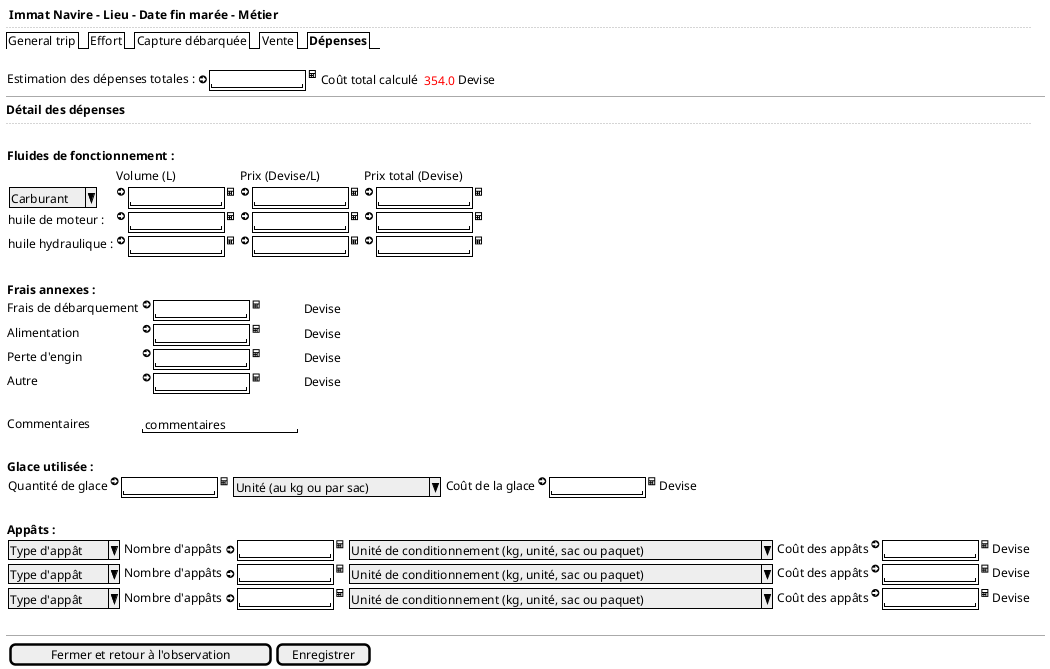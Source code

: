 @startsalt
{
  <b> Immat Navire - Lieu - Date fin marée - Métier
  ..
  {/ General trip | Effort | Capture débarquée | Vente | <b>Dépenses }
  .
  {Estimation des dépenses totales : <&arrow-circle-right> {+"           " } <&calculator> | {Coût total calculé  {<color:red> 354.0} Devise }}
  -- | --
  <b>Détail des dépenses
  ..
  {
  .
  <b>Fluides de fonctionnement :
    {
    .                   | {Volume (L)} | {Prix (Devise/L)} | {Prix total (Devise)}
    { ^Carburant^ }     | { <&arrow-circle-right> {+"           " } <&calculator>} | {<&arrow-circle-right> {+"           " } <&calculator>} | {<&arrow-circle-right> {+"           " } <&calculator>}
    huile de moteur :   | { <&arrow-circle-right> {+"           " } <&calculator>} | {<&arrow-circle-right> {+"           " } <&calculator>} | {<&arrow-circle-right> {+"           " } <&calculator>}
    huile hydraulique : | { <&arrow-circle-right> {+"           " } <&calculator>} | {<&arrow-circle-right> {+"           " } <&calculator>} | {<&arrow-circle-right> {+"           " } <&calculator>}
    }
  }
  .
  {
  <b>Frais annexes :

    Frais de débarquement | { <&arrow-circle-right> {+"           " } <&calculator>} | {Devise}
    Alimentation          | { <&arrow-circle-right> {+"           " } <&calculator>} | {Devise}
    Perte d'engin         | { <&arrow-circle-right> {+"           " } <&calculator>} | {Devise}
    Autre                 | { <&arrow-circle-right> {+"           " } <&calculator>} | {Devise}
    .
    Commentaires              | { "commentaires       "}
  }
  .
  {
  <b>Glace utilisée :
    {Quantité de glace | <&arrow-circle-right> {+"           " } <&calculator>}  | { ^Unité (au kg ou par sac)^ } | { Coût de la glace | <&arrow-circle-right> {+"           " } <&calculator> | Devise}
  }
  .
  {
  <b>Appâts :
    { ^Type d'appât^ } | {Nombre d'appâts <&arrow-circle-right> {+"           " } <&calculator>} | { ^Unité de conditionnement (kg, unité, sac ou paquet)^ } | { Coût des appâts | <&arrow-circle-right> {+"           " } <&calculator> | Devise}
    { ^Type d'appât^ } | {Nombre d'appâts <&arrow-circle-right> {+"           " } <&calculator>} | { ^Unité de conditionnement (kg, unité, sac ou paquet)^ } | { Coût des appâts | <&arrow-circle-right> {+"           " } <&calculator> | Devise}
    { ^Type d'appât^ } | {Nombre d'appâts <&arrow-circle-right> {+"           " } <&calculator>} | { ^Unité de conditionnement (kg, unité, sac ou paquet)^ } | { Coût des appâts | <&arrow-circle-right> {+"           " } <&calculator> | Devise}
  }
  .
  -- | --
  {{[Fermer et retour à l'observation] | [Enregistrer]}}
}
@endsalt
